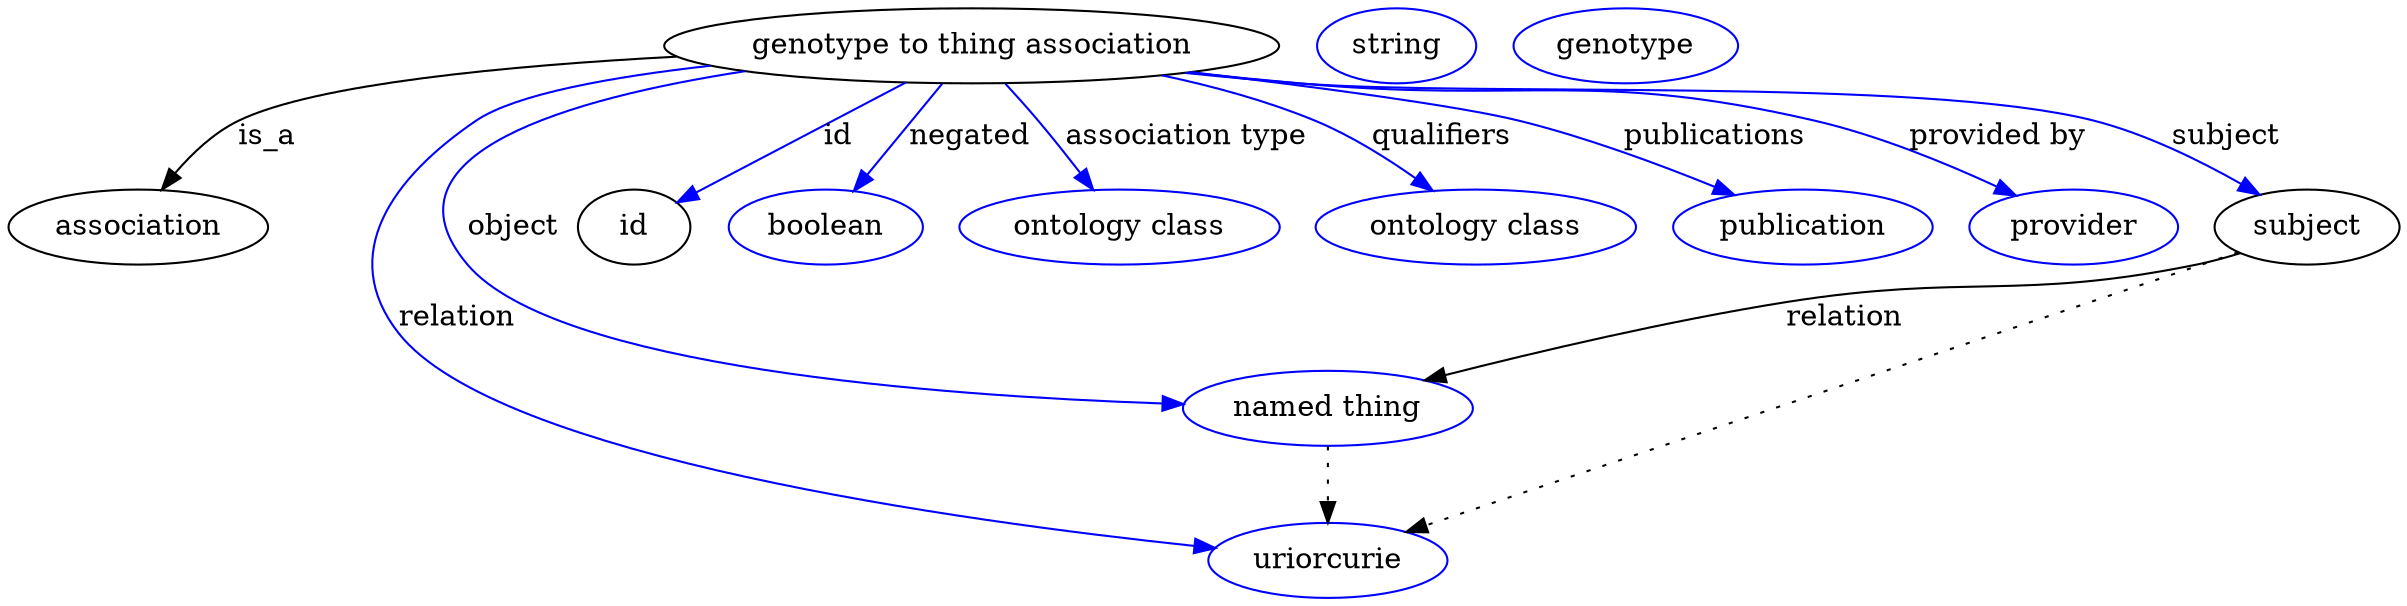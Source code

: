 digraph {
	graph [bb="0,0,968.79,283"];
	node [label="\N"];
	"genotype to thing association"	[height=0.5,
		label="genotype to thing association",
		pos="401.05,265",
		width=3.1775];
	association	[height=0.5,
		pos="50.046,178",
		width=1.3902];
	"genotype to thing association" -> association	[label=is_a,
		lp="103.05,221.5",
		pos="e,59.487,195.87 290.7,260.07 216.24,255.82 125.64,247.03 92.046,229 81.338,223.25 72.234,213.56 65.268,204.22"];
	relation	[color=blue,
		height=0.5,
		label=uriorcurie,
		pos="533.05,18",
		width=1.2638];
	"genotype to thing association" -> relation	[color=blue,
		label=relation,
		lp="189.05,134.5",
		pos="e,491.03,25.099 305.89,254.95 261.84,249.31 215.27,240.85 197.05,229 157.53,203.32 139.84,164.76 168.05,127 205.74,76.543 389.64,\
41.351 481.14,26.664",
		style=solid];
	object	[color=blue,
		height=0.5,
		label="named thing",
		pos="533.05,91",
		width=1.5346];
	"genotype to thing association" -> object	[color=blue,
		label=object,
		lp="206.05,178",
		pos="e,478.72,94.616 317.46,252.67 241.5,238.9 147.21,210.92 189.05,160 223.75,117.77 379.04,101.32 468.66,95.271",
		style=solid];
	id	[height=0.5,
		pos="259.05,178",
		width=0.75];
	"genotype to thing association" -> id	[color=blue,
		label=id,
		lp="344.55,221.5",
		pos="e,278.49,190.64 373.33,247.41 348.46,232.52 312.13,210.77 287.14,195.82",
		style=solid];
	negated	[color=blue,
		height=0.5,
		label=boolean,
		pos="342.05,178",
		width=1.0652];
	"genotype to thing association" -> negated	[color=blue,
		label=negated,
		lp="397.55,221.5",
		pos="e,353.37,195.31 389.11,246.8 380.54,234.46 368.88,217.66 359.3,203.86",
		style=solid];
	"association type"	[color=blue,
		height=0.5,
		label="ontology class",
		pos="460.05,178",
		width=1.7151];
	"genotype to thing association" -> "association type"	[color=blue,
		label="association type",
		lp="479.05,221.5",
		pos="e,448.33,195.89 412.99,246.8 421.44,234.62 432.91,218.09 442.42,204.4",
		style=solid];
	qualifiers	[color=blue,
		height=0.5,
		label="ontology class",
		pos="601.05,178",
		width=1.7151];
	"genotype to thing association" -> qualifiers	[color=blue,
		label=qualifiers,
		lp="578.55,221.5",
		pos="e,581.06,195.12 466.25,250.18 486.24,244.81 507.98,237.8 527.05,229 543.1,221.59 559.53,210.86 572.82,201.24",
		style=solid];
	publications	[color=blue,
		height=0.5,
		label=publication,
		pos="731.05,178",
		width=1.3902];
	"genotype to thing association" -> publications	[color=blue,
		label=publications,
		lp="683.55,221.5",
		pos="e,702.35,192.76 481.8,252.19 529.36,244.88 584.64,235.65 608.05,229 637.28,220.7 669.02,207.68 692.94,197.02",
		style=solid];
	"provided by"	[color=blue,
		height=0.5,
		label=provider,
		pos="839.05,178",
		width=1.1193];
	"genotype to thing association" -> "provided by"	[color=blue,
		label="provided by",
		lp="797.05,221.5",
		pos="e,814.06,192.29 482.03,252.27 496.03,250.39 510.45,248.56 524.05,247 611.39,236.98 635.77,250.41 721.05,229 750.44,221.62 781.97,\
207.94 805.03,196.75",
		style=solid];
	subject	[height=0.5,
		pos="933.05,178",
		width=0.99297];
	"genotype to thing association" -> subject	[color=blue,
		label=subject,
		lp="889.55,221.5",
		pos="e,912.06,192.82 480.66,252.06 495.08,250.16 509.99,248.38 524.05,247 661.4,233.54 700.78,264.86 834.05,229 858.65,222.38 884.28,\
209.24 903.29,198.09",
		style=solid];
	object -> relation	[pos="e,533.05,36.029 533.05,72.813 533.05,64.789 533.05,55.047 533.05,46.069",
		style=dotted];
	association_id	[color=blue,
		height=0.5,
		label=string,
		pos="564.05,265",
		width=0.84854];
	subject -> relation	[pos="e,564.06,31.252 905.87,166.26 836.93,139.03 654.96,67.155 573.49,34.974",
		style=dotted];
	subject -> object	[label=relation,
		lp="742.05,134.5",
		pos="e,571.54,104.09 906.75,165.79 900.69,163.57 894.22,161.47 888.05,160 815.43,142.67 794.44,155.63 721.05,142 672.88,133.05 618.95,\
118.2 581.24,107"];
	"genotype to thing association_subject"	[color=blue,
		height=0.5,
		label=genotype,
		pos="655.05,265",
		width=1.1916];
}
